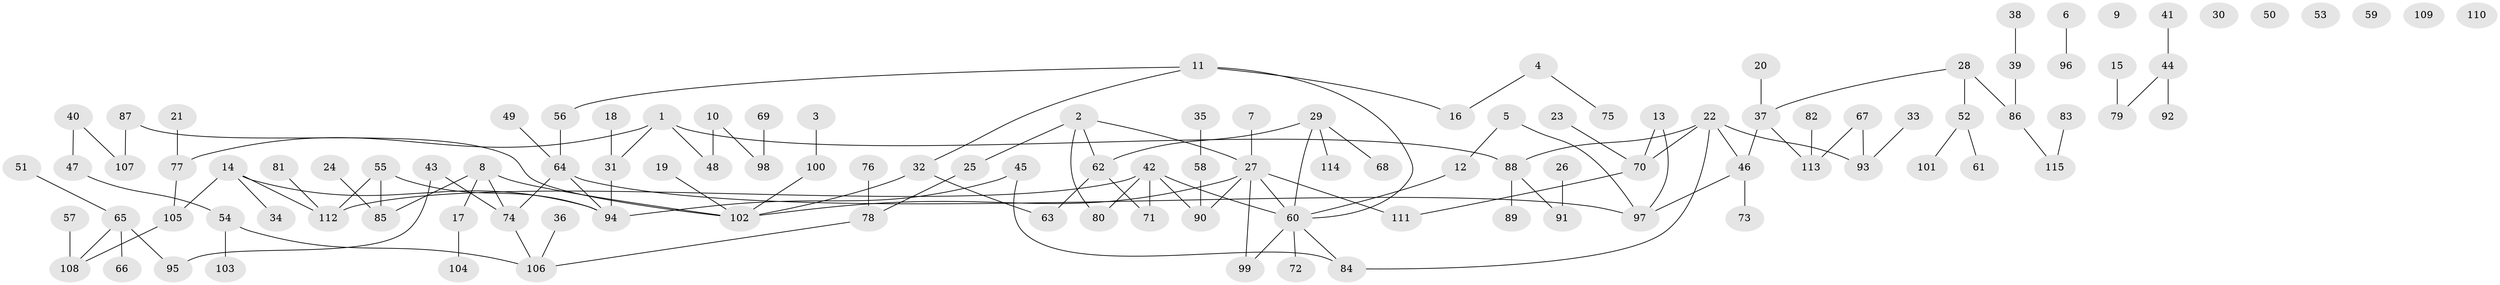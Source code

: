// coarse degree distribution, {1: 0.391304347826087, 0: 0.11594202898550725, 2: 0.21739130434782608, 4: 0.08695652173913043, 7: 0.028985507246376812, 5: 0.08695652173913043, 6: 0.028985507246376812, 3: 0.028985507246376812, 9: 0.014492753623188406}
// Generated by graph-tools (version 1.1) at 2025/42/03/04/25 21:42:57]
// undirected, 115 vertices, 127 edges
graph export_dot {
graph [start="1"]
  node [color=gray90,style=filled];
  1;
  2;
  3;
  4;
  5;
  6;
  7;
  8;
  9;
  10;
  11;
  12;
  13;
  14;
  15;
  16;
  17;
  18;
  19;
  20;
  21;
  22;
  23;
  24;
  25;
  26;
  27;
  28;
  29;
  30;
  31;
  32;
  33;
  34;
  35;
  36;
  37;
  38;
  39;
  40;
  41;
  42;
  43;
  44;
  45;
  46;
  47;
  48;
  49;
  50;
  51;
  52;
  53;
  54;
  55;
  56;
  57;
  58;
  59;
  60;
  61;
  62;
  63;
  64;
  65;
  66;
  67;
  68;
  69;
  70;
  71;
  72;
  73;
  74;
  75;
  76;
  77;
  78;
  79;
  80;
  81;
  82;
  83;
  84;
  85;
  86;
  87;
  88;
  89;
  90;
  91;
  92;
  93;
  94;
  95;
  96;
  97;
  98;
  99;
  100;
  101;
  102;
  103;
  104;
  105;
  106;
  107;
  108;
  109;
  110;
  111;
  112;
  113;
  114;
  115;
  1 -- 31;
  1 -- 48;
  1 -- 77;
  1 -- 88;
  2 -- 25;
  2 -- 27;
  2 -- 62;
  2 -- 80;
  3 -- 100;
  4 -- 16;
  4 -- 75;
  5 -- 12;
  5 -- 97;
  6 -- 96;
  7 -- 27;
  8 -- 17;
  8 -- 74;
  8 -- 85;
  8 -- 102;
  10 -- 48;
  10 -- 98;
  11 -- 16;
  11 -- 32;
  11 -- 56;
  11 -- 60;
  12 -- 60;
  13 -- 70;
  13 -- 97;
  14 -- 34;
  14 -- 94;
  14 -- 105;
  14 -- 112;
  15 -- 79;
  17 -- 104;
  18 -- 31;
  19 -- 102;
  20 -- 37;
  21 -- 77;
  22 -- 46;
  22 -- 70;
  22 -- 84;
  22 -- 88;
  22 -- 93;
  23 -- 70;
  24 -- 85;
  25 -- 78;
  26 -- 91;
  27 -- 60;
  27 -- 90;
  27 -- 99;
  27 -- 102;
  27 -- 111;
  28 -- 37;
  28 -- 52;
  28 -- 86;
  29 -- 60;
  29 -- 62;
  29 -- 68;
  29 -- 114;
  31 -- 94;
  32 -- 63;
  32 -- 102;
  33 -- 93;
  35 -- 58;
  36 -- 106;
  37 -- 46;
  37 -- 113;
  38 -- 39;
  39 -- 86;
  40 -- 47;
  40 -- 107;
  41 -- 44;
  42 -- 60;
  42 -- 71;
  42 -- 80;
  42 -- 90;
  42 -- 112;
  43 -- 74;
  43 -- 95;
  44 -- 79;
  44 -- 92;
  45 -- 84;
  45 -- 94;
  46 -- 73;
  46 -- 97;
  47 -- 54;
  49 -- 64;
  51 -- 65;
  52 -- 61;
  52 -- 101;
  54 -- 103;
  54 -- 106;
  55 -- 85;
  55 -- 94;
  55 -- 112;
  56 -- 64;
  57 -- 108;
  58 -- 90;
  60 -- 72;
  60 -- 84;
  60 -- 99;
  62 -- 63;
  62 -- 71;
  64 -- 74;
  64 -- 94;
  64 -- 97;
  65 -- 66;
  65 -- 95;
  65 -- 108;
  67 -- 93;
  67 -- 113;
  69 -- 98;
  70 -- 111;
  74 -- 106;
  76 -- 78;
  77 -- 105;
  78 -- 106;
  81 -- 112;
  82 -- 113;
  83 -- 115;
  86 -- 115;
  87 -- 102;
  87 -- 107;
  88 -- 89;
  88 -- 91;
  100 -- 102;
  105 -- 108;
}
